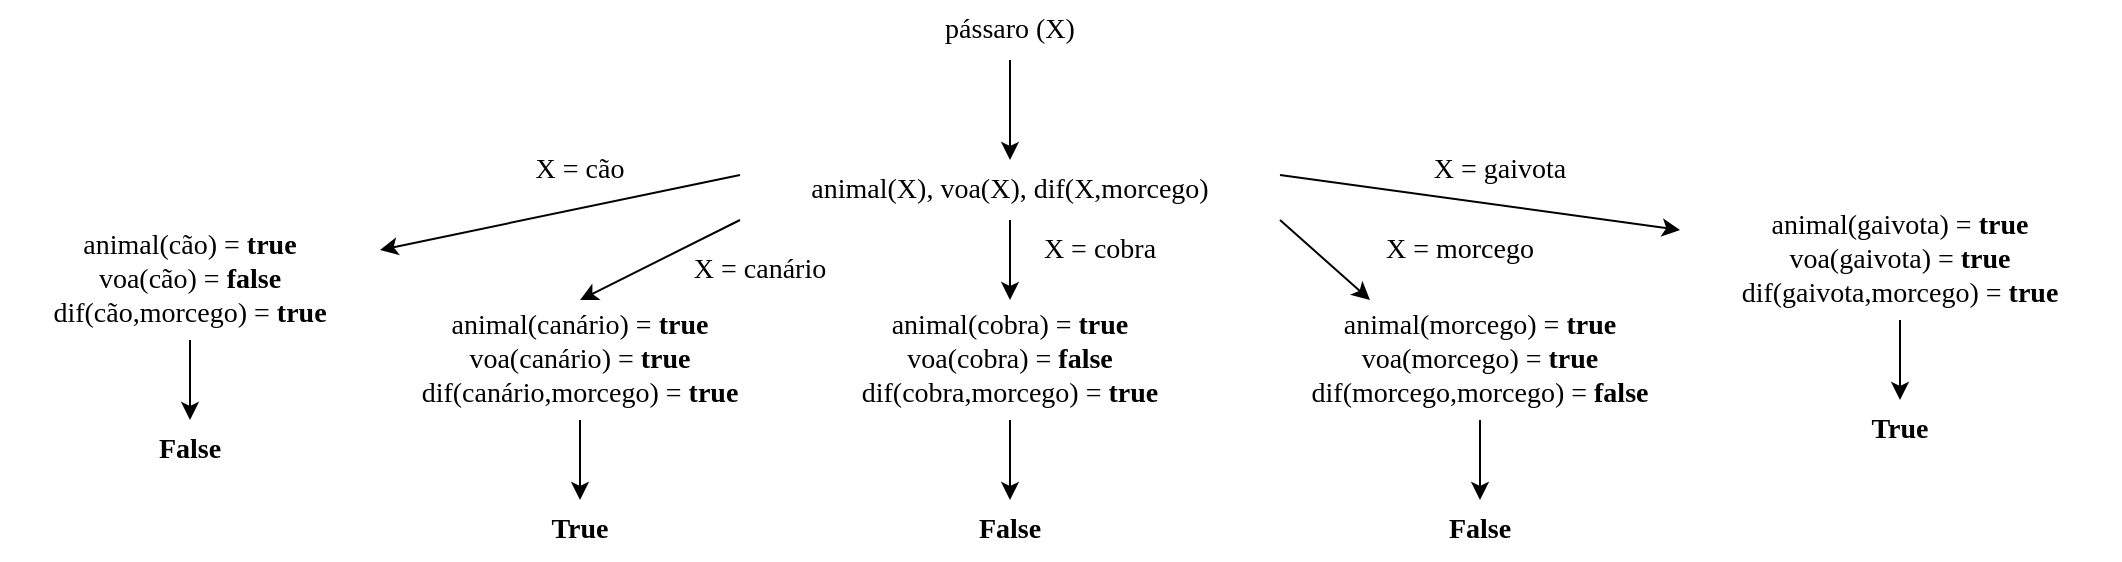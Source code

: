 <mxfile version="20.6.1" type="device"><diagram id="LNNNlLuCB_14vAGYeJN6" name="Página-1"><mxGraphModel dx="2249" dy="762" grid="1" gridSize="10" guides="1" tooltips="1" connect="1" arrows="1" fold="1" page="1" pageScale="1" pageWidth="827" pageHeight="1169" math="0" shadow="0"><root><mxCell id="0"/><mxCell id="1" parent="0"/><mxCell id="co7Zd5UmwAsLnIbdjFem-1" value="&lt;font face=&quot;Verdana&quot; style=&quot;font-size: 14px;&quot;&gt;pássaro (X)&lt;/font&gt;" style="text;html=1;strokeColor=none;fillColor=none;align=center;verticalAlign=middle;whiteSpace=wrap;rounded=0;" vertex="1" parent="1"><mxGeometry x="200" y="80" width="110" height="30" as="geometry"/></mxCell><mxCell id="co7Zd5UmwAsLnIbdjFem-3" value="&lt;font face=&quot;Verdana&quot;&gt;&lt;span style=&quot;font-size: 14px;&quot;&gt;animal(X), voa(X), dif(X,morcego)&lt;/span&gt;&lt;/font&gt;" style="text;html=1;strokeColor=none;fillColor=none;align=center;verticalAlign=middle;whiteSpace=wrap;rounded=0;" vertex="1" parent="1"><mxGeometry x="120" y="160" width="270" height="30" as="geometry"/></mxCell><mxCell id="co7Zd5UmwAsLnIbdjFem-5" value="&lt;span style=&quot;font-family: Verdana; font-size: 14px;&quot;&gt;animal(cão) = &lt;b&gt;true&lt;/b&gt;&lt;br&gt;voa(&lt;/span&gt;&lt;span style=&quot;font-family: Verdana; font-size: 14px;&quot;&gt;cão&lt;/span&gt;&lt;span style=&quot;font-family: Verdana; font-size: 14px;&quot;&gt;) = &lt;b&gt;false&lt;/b&gt;&lt;br&gt;dif(&lt;/span&gt;&lt;span style=&quot;font-family: Verdana; font-size: 14px;&quot;&gt;cão&lt;/span&gt;&lt;span style=&quot;font-family: Verdana; font-size: 14px;&quot;&gt;,morcego) = &lt;b&gt;true&lt;/b&gt;&lt;/span&gt;" style="text;html=1;strokeColor=none;fillColor=none;align=center;verticalAlign=middle;whiteSpace=wrap;rounded=0;" vertex="1" parent="1"><mxGeometry x="-250" y="190" width="190" height="60" as="geometry"/></mxCell><mxCell id="co7Zd5UmwAsLnIbdjFem-10" value="" style="endArrow=classic;html=1;rounded=0;fontFamily=Verdana;fontSize=14;exitX=0.5;exitY=1;exitDx=0;exitDy=0;entryX=0.5;entryY=0;entryDx=0;entryDy=0;" edge="1" parent="1" source="co7Zd5UmwAsLnIbdjFem-1" target="co7Zd5UmwAsLnIbdjFem-3"><mxGeometry width="50" height="50" relative="1" as="geometry"><mxPoint x="390" y="380" as="sourcePoint"/><mxPoint x="440" y="330" as="targetPoint"/></mxGeometry></mxCell><mxCell id="co7Zd5UmwAsLnIbdjFem-14" value="" style="endArrow=classic;html=1;rounded=0;fontFamily=Verdana;fontSize=14;exitX=0.5;exitY=1;exitDx=0;exitDy=0;entryX=0.5;entryY=0;entryDx=0;entryDy=0;" edge="1" parent="1" source="co7Zd5UmwAsLnIbdjFem-5" target="co7Zd5UmwAsLnIbdjFem-15"><mxGeometry width="50" height="50" relative="1" as="geometry"><mxPoint x="40" y="300" as="sourcePoint"/><mxPoint x="-155" y="290" as="targetPoint"/></mxGeometry></mxCell><mxCell id="co7Zd5UmwAsLnIbdjFem-15" value="&lt;b&gt;False&lt;/b&gt;" style="text;html=1;strokeColor=none;fillColor=none;align=center;verticalAlign=middle;whiteSpace=wrap;rounded=0;fontFamily=Verdana;fontSize=14;" vertex="1" parent="1"><mxGeometry x="-185" y="290" width="60" height="30" as="geometry"/></mxCell><mxCell id="co7Zd5UmwAsLnIbdjFem-17" value="" style="endArrow=classic;html=1;rounded=0;fontFamily=Verdana;fontSize=14;exitX=0.5;exitY=1;exitDx=0;exitDy=0;entryX=0.5;entryY=0;entryDx=0;entryDy=0;" edge="1" parent="1" source="co7Zd5UmwAsLnIbdjFem-3" target="co7Zd5UmwAsLnIbdjFem-20"><mxGeometry width="50" height="50" relative="1" as="geometry"><mxPoint x="270" y="370" as="sourcePoint"/><mxPoint x="290" y="210" as="targetPoint"/></mxGeometry></mxCell><mxCell id="co7Zd5UmwAsLnIbdjFem-18" value="" style="endArrow=classic;html=1;rounded=0;fontFamily=Verdana;fontSize=14;exitX=1;exitY=1;exitDx=0;exitDy=0;entryX=0.25;entryY=0;entryDx=0;entryDy=0;" edge="1" parent="1" source="co7Zd5UmwAsLnIbdjFem-3" target="co7Zd5UmwAsLnIbdjFem-25"><mxGeometry width="50" height="50" relative="1" as="geometry"><mxPoint x="270" y="370" as="sourcePoint"/><mxPoint x="460" y="200" as="targetPoint"/></mxGeometry></mxCell><mxCell id="co7Zd5UmwAsLnIbdjFem-20" value="&lt;span style=&quot;font-family: Verdana; font-size: 14px;&quot;&gt;animal(&lt;/span&gt;&lt;span style=&quot;font-family: Verdana; font-size: 14px;&quot;&gt;cobra&lt;/span&gt;&lt;span style=&quot;font-family: Verdana; font-size: 14px;&quot;&gt;) = &lt;b&gt;true&lt;/b&gt;&lt;br&gt;voa(&lt;/span&gt;&lt;span style=&quot;font-family: Verdana; font-size: 14px;&quot;&gt;cobra&lt;/span&gt;&lt;span style=&quot;font-family: Verdana; font-size: 14px;&quot;&gt;) = &lt;b&gt;false&lt;/b&gt;&lt;br&gt;dif(&lt;/span&gt;&lt;span style=&quot;font-family: Verdana; font-size: 14px;&quot;&gt;cobra&lt;/span&gt;&lt;span style=&quot;font-family: Verdana; font-size: 14px;&quot;&gt;,morcego) = &lt;b&gt;true&lt;/b&gt;&lt;/span&gt;" style="text;html=1;strokeColor=none;fillColor=none;align=center;verticalAlign=middle;whiteSpace=wrap;rounded=0;" vertex="1" parent="1"><mxGeometry x="155" y="230" width="200" height="60" as="geometry"/></mxCell><mxCell id="co7Zd5UmwAsLnIbdjFem-21" value="" style="endArrow=classic;html=1;rounded=0;fontFamily=Verdana;fontSize=14;exitX=0.5;exitY=1;exitDx=0;exitDy=0;entryX=0.5;entryY=0;entryDx=0;entryDy=0;" edge="1" parent="1" source="co7Zd5UmwAsLnIbdjFem-20" target="co7Zd5UmwAsLnIbdjFem-22"><mxGeometry width="50" height="50" relative="1" as="geometry"><mxPoint x="445" y="340" as="sourcePoint"/><mxPoint x="250" y="330" as="targetPoint"/></mxGeometry></mxCell><mxCell id="co7Zd5UmwAsLnIbdjFem-22" value="&lt;b&gt;False&lt;/b&gt;" style="text;html=1;strokeColor=none;fillColor=none;align=center;verticalAlign=middle;whiteSpace=wrap;rounded=0;fontFamily=Verdana;fontSize=14;" vertex="1" parent="1"><mxGeometry x="225" y="330" width="60" height="30" as="geometry"/></mxCell><mxCell id="co7Zd5UmwAsLnIbdjFem-24" value="X = cobra" style="text;html=1;strokeColor=none;fillColor=none;align=center;verticalAlign=middle;whiteSpace=wrap;rounded=0;fontFamily=Verdana;fontSize=14;" vertex="1" parent="1"><mxGeometry x="260" y="190" width="80" height="30" as="geometry"/></mxCell><mxCell id="co7Zd5UmwAsLnIbdjFem-25" value="&lt;span style=&quot;font-family: Verdana; font-size: 14px;&quot;&gt;animal(&lt;/span&gt;&lt;span style=&quot;font-family: Verdana; font-size: 14px;&quot;&gt;morcego&lt;/span&gt;&lt;span style=&quot;font-family: Verdana; font-size: 14px;&quot;&gt;) = &lt;b&gt;true&lt;/b&gt;&lt;br&gt;voa(&lt;/span&gt;&lt;span style=&quot;font-family: Verdana; font-size: 14px;&quot;&gt;morcego&lt;/span&gt;&lt;span style=&quot;font-family: Verdana; font-size: 14px;&quot;&gt;) = &lt;b&gt;true&lt;/b&gt;&lt;br&gt;dif(&lt;/span&gt;&lt;span style=&quot;font-family: Verdana; font-size: 14px;&quot;&gt;morcego&lt;/span&gt;&lt;span style=&quot;font-family: Verdana; font-size: 14px;&quot;&gt;,morcego) = &lt;b&gt;false&lt;/b&gt;&lt;/span&gt;" style="text;html=1;strokeColor=none;fillColor=none;align=center;verticalAlign=middle;whiteSpace=wrap;rounded=0;" vertex="1" parent="1"><mxGeometry x="380" y="230" width="220" height="60" as="geometry"/></mxCell><mxCell id="co7Zd5UmwAsLnIbdjFem-26" value="" style="endArrow=classic;html=1;rounded=0;fontFamily=Verdana;fontSize=14;entryX=0.5;entryY=0;entryDx=0;entryDy=0;exitX=0.5;exitY=1;exitDx=0;exitDy=0;" edge="1" parent="1" source="co7Zd5UmwAsLnIbdjFem-25" target="co7Zd5UmwAsLnIbdjFem-27"><mxGeometry width="50" height="50" relative="1" as="geometry"><mxPoint x="430" y="320" as="sourcePoint"/><mxPoint x="495" y="330" as="targetPoint"/></mxGeometry></mxCell><mxCell id="co7Zd5UmwAsLnIbdjFem-27" value="&lt;b&gt;False&lt;/b&gt;" style="text;html=1;strokeColor=none;fillColor=none;align=center;verticalAlign=middle;whiteSpace=wrap;rounded=0;fontFamily=Verdana;fontSize=14;" vertex="1" parent="1"><mxGeometry x="460" y="330" width="60" height="30" as="geometry"/></mxCell><mxCell id="co7Zd5UmwAsLnIbdjFem-28" value="X = morcego" style="text;html=1;strokeColor=none;fillColor=none;align=center;verticalAlign=middle;whiteSpace=wrap;rounded=0;fontFamily=Verdana;fontSize=14;" vertex="1" parent="1"><mxGeometry x="430" y="190" width="100" height="30" as="geometry"/></mxCell><mxCell id="co7Zd5UmwAsLnIbdjFem-29" value="&lt;span style=&quot;font-family: Verdana; font-size: 14px;&quot;&gt;animal(&lt;/span&gt;&lt;span style=&quot;font-family: Verdana; font-size: 14px;&quot;&gt;canário&lt;/span&gt;&lt;span style=&quot;font-family: Verdana; font-size: 14px;&quot;&gt;) = &lt;b&gt;true&lt;/b&gt;&lt;br&gt;voa(&lt;/span&gt;&lt;span style=&quot;font-family: Verdana; font-size: 14px;&quot;&gt;canário&lt;/span&gt;&lt;span style=&quot;font-family: Verdana; font-size: 14px;&quot;&gt;) = &lt;b&gt;true&lt;/b&gt;&lt;br&gt;dif(&lt;/span&gt;&lt;span style=&quot;font-family: Verdana; font-size: 14px;&quot;&gt;canário&lt;/span&gt;&lt;span style=&quot;font-family: Verdana; font-size: 14px;&quot;&gt;,morcego) = &lt;b&gt;true&lt;/b&gt;&lt;/span&gt;" style="text;html=1;strokeColor=none;fillColor=none;align=center;verticalAlign=middle;whiteSpace=wrap;rounded=0;" vertex="1" parent="1"><mxGeometry x="-65" y="230" width="210" height="60" as="geometry"/></mxCell><mxCell id="co7Zd5UmwAsLnIbdjFem-30" value="" style="endArrow=classic;html=1;rounded=0;fontFamily=Verdana;fontSize=14;exitX=0.5;exitY=1;exitDx=0;exitDy=0;entryX=0.5;entryY=0;entryDx=0;entryDy=0;" edge="1" parent="1" source="co7Zd5UmwAsLnIbdjFem-29" target="co7Zd5UmwAsLnIbdjFem-31"><mxGeometry width="50" height="50" relative="1" as="geometry"><mxPoint x="230" y="340" as="sourcePoint"/><mxPoint x="35" y="330" as="targetPoint"/></mxGeometry></mxCell><mxCell id="co7Zd5UmwAsLnIbdjFem-31" value="&lt;b&gt;True&lt;/b&gt;" style="text;html=1;strokeColor=none;fillColor=none;align=center;verticalAlign=middle;whiteSpace=wrap;rounded=0;fontFamily=Verdana;fontSize=14;" vertex="1" parent="1"><mxGeometry x="10" y="330" width="60" height="30" as="geometry"/></mxCell><mxCell id="co7Zd5UmwAsLnIbdjFem-32" value="" style="endArrow=classic;html=1;rounded=0;fontFamily=Verdana;fontSize=14;exitX=0;exitY=1;exitDx=0;exitDy=0;entryX=0.5;entryY=0;entryDx=0;entryDy=0;" edge="1" parent="1" source="co7Zd5UmwAsLnIbdjFem-3" target="co7Zd5UmwAsLnIbdjFem-29"><mxGeometry width="50" height="50" relative="1" as="geometry"><mxPoint x="400" y="200" as="sourcePoint"/><mxPoint x="445" y="240" as="targetPoint"/></mxGeometry></mxCell><mxCell id="co7Zd5UmwAsLnIbdjFem-33" value="X = canário" style="text;html=1;strokeColor=none;fillColor=none;align=center;verticalAlign=middle;whiteSpace=wrap;rounded=0;fontFamily=Verdana;fontSize=14;" vertex="1" parent="1"><mxGeometry x="80" y="200" width="100" height="30" as="geometry"/></mxCell><mxCell id="co7Zd5UmwAsLnIbdjFem-34" value="" style="endArrow=classic;html=1;rounded=0;fontFamily=Verdana;fontSize=14;exitX=0;exitY=0.25;exitDx=0;exitDy=0;entryX=1;entryY=0.25;entryDx=0;entryDy=0;" edge="1" parent="1" source="co7Zd5UmwAsLnIbdjFem-3" target="co7Zd5UmwAsLnIbdjFem-5"><mxGeometry width="50" height="50" relative="1" as="geometry"><mxPoint x="270" y="320" as="sourcePoint"/><mxPoint x="320" y="270" as="targetPoint"/></mxGeometry></mxCell><mxCell id="co7Zd5UmwAsLnIbdjFem-35" value="X = cão" style="text;html=1;strokeColor=none;fillColor=none;align=center;verticalAlign=middle;whiteSpace=wrap;rounded=0;fontFamily=Verdana;fontSize=14;" vertex="1" parent="1"><mxGeometry x="-10" y="150" width="100" height="30" as="geometry"/></mxCell><mxCell id="co7Zd5UmwAsLnIbdjFem-36" value="&lt;span style=&quot;font-family: Verdana; font-size: 14px;&quot;&gt;animal(gaivota&lt;/span&gt;&lt;span style=&quot;font-family: Verdana; font-size: 14px;&quot;&gt;) = &lt;b&gt;true&lt;/b&gt;&lt;br&gt;voa(&lt;/span&gt;&lt;span style=&quot;font-family: Verdana; font-size: 14px;&quot;&gt;gaivota&lt;/span&gt;&lt;span style=&quot;font-family: Verdana; font-size: 14px;&quot;&gt;) = &lt;b&gt;true&lt;/b&gt;&lt;br&gt;dif(&lt;/span&gt;&lt;span style=&quot;font-family: Verdana; font-size: 14px;&quot;&gt;gaivota&lt;/span&gt;&lt;span style=&quot;font-family: Verdana; font-size: 14px;&quot;&gt;,morcego) = &lt;b&gt;true&lt;/b&gt;&lt;/span&gt;" style="text;html=1;strokeColor=none;fillColor=none;align=center;verticalAlign=middle;whiteSpace=wrap;rounded=0;" vertex="1" parent="1"><mxGeometry x="590" y="180" width="220" height="60" as="geometry"/></mxCell><mxCell id="co7Zd5UmwAsLnIbdjFem-37" value="" style="endArrow=classic;html=1;rounded=0;fontFamily=Verdana;fontSize=14;entryX=0.5;entryY=0;entryDx=0;entryDy=0;exitX=0.5;exitY=1;exitDx=0;exitDy=0;" edge="1" parent="1" source="co7Zd5UmwAsLnIbdjFem-36" target="co7Zd5UmwAsLnIbdjFem-38"><mxGeometry width="50" height="50" relative="1" as="geometry"><mxPoint x="640" y="270" as="sourcePoint"/><mxPoint x="705" y="280" as="targetPoint"/></mxGeometry></mxCell><mxCell id="co7Zd5UmwAsLnIbdjFem-38" value="&lt;b&gt;True&lt;/b&gt;" style="text;html=1;strokeColor=none;fillColor=none;align=center;verticalAlign=middle;whiteSpace=wrap;rounded=0;fontFamily=Verdana;fontSize=14;" vertex="1" parent="1"><mxGeometry x="670" y="280" width="60" height="30" as="geometry"/></mxCell><mxCell id="co7Zd5UmwAsLnIbdjFem-39" value="" style="endArrow=classic;html=1;rounded=0;fontFamily=Verdana;fontSize=14;exitX=1;exitY=0.25;exitDx=0;exitDy=0;entryX=0;entryY=0.25;entryDx=0;entryDy=0;" edge="1" parent="1" source="co7Zd5UmwAsLnIbdjFem-3" target="co7Zd5UmwAsLnIbdjFem-36"><mxGeometry width="50" height="50" relative="1" as="geometry"><mxPoint x="390" y="240" as="sourcePoint"/><mxPoint x="440" y="190" as="targetPoint"/></mxGeometry></mxCell><mxCell id="co7Zd5UmwAsLnIbdjFem-40" value="X = gaivota" style="text;html=1;strokeColor=none;fillColor=none;align=center;verticalAlign=middle;whiteSpace=wrap;rounded=0;fontFamily=Verdana;fontSize=14;" vertex="1" parent="1"><mxGeometry x="450" y="150" width="100" height="30" as="geometry"/></mxCell></root></mxGraphModel></diagram></mxfile>